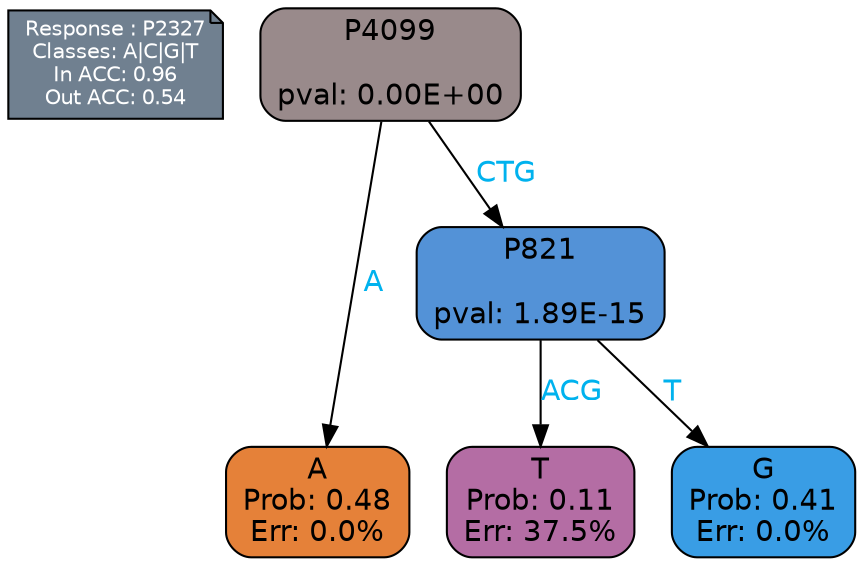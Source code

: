 digraph Tree {
node [shape=box, style="filled, rounded", color="black", fontname=helvetica] ;
graph [ranksep=equally, splines=polylines, bgcolor=transparent, dpi=600] ;
edge [fontname=helvetica] ;
LEGEND [label="Response : P2327
Classes: A|C|G|T
In ACC: 0.96
Out ACC: 0.54
",shape=note,align=left,style=filled,fillcolor="slategray",fontcolor="white",fontsize=10];1 [label="P4099

pval: 0.00E+00", fillcolor="#998a8b"] ;
2 [label="A
Prob: 0.48
Err: 0.0%", fillcolor="#e58139"] ;
3 [label="P821

pval: 1.89E-15", fillcolor="#5392d7"] ;
4 [label="T
Prob: 0.11
Err: 37.5%", fillcolor="#b46da4"] ;
5 [label="G
Prob: 0.41
Err: 0.0%", fillcolor="#399de5"] ;
1 -> 2 [label="A",fontcolor=deepskyblue2] ;
1 -> 3 [label="CTG",fontcolor=deepskyblue2] ;
3 -> 4 [label="ACG",fontcolor=deepskyblue2] ;
3 -> 5 [label="T",fontcolor=deepskyblue2] ;
{rank = same; 2;4;5;}{rank = same; LEGEND;1;}}